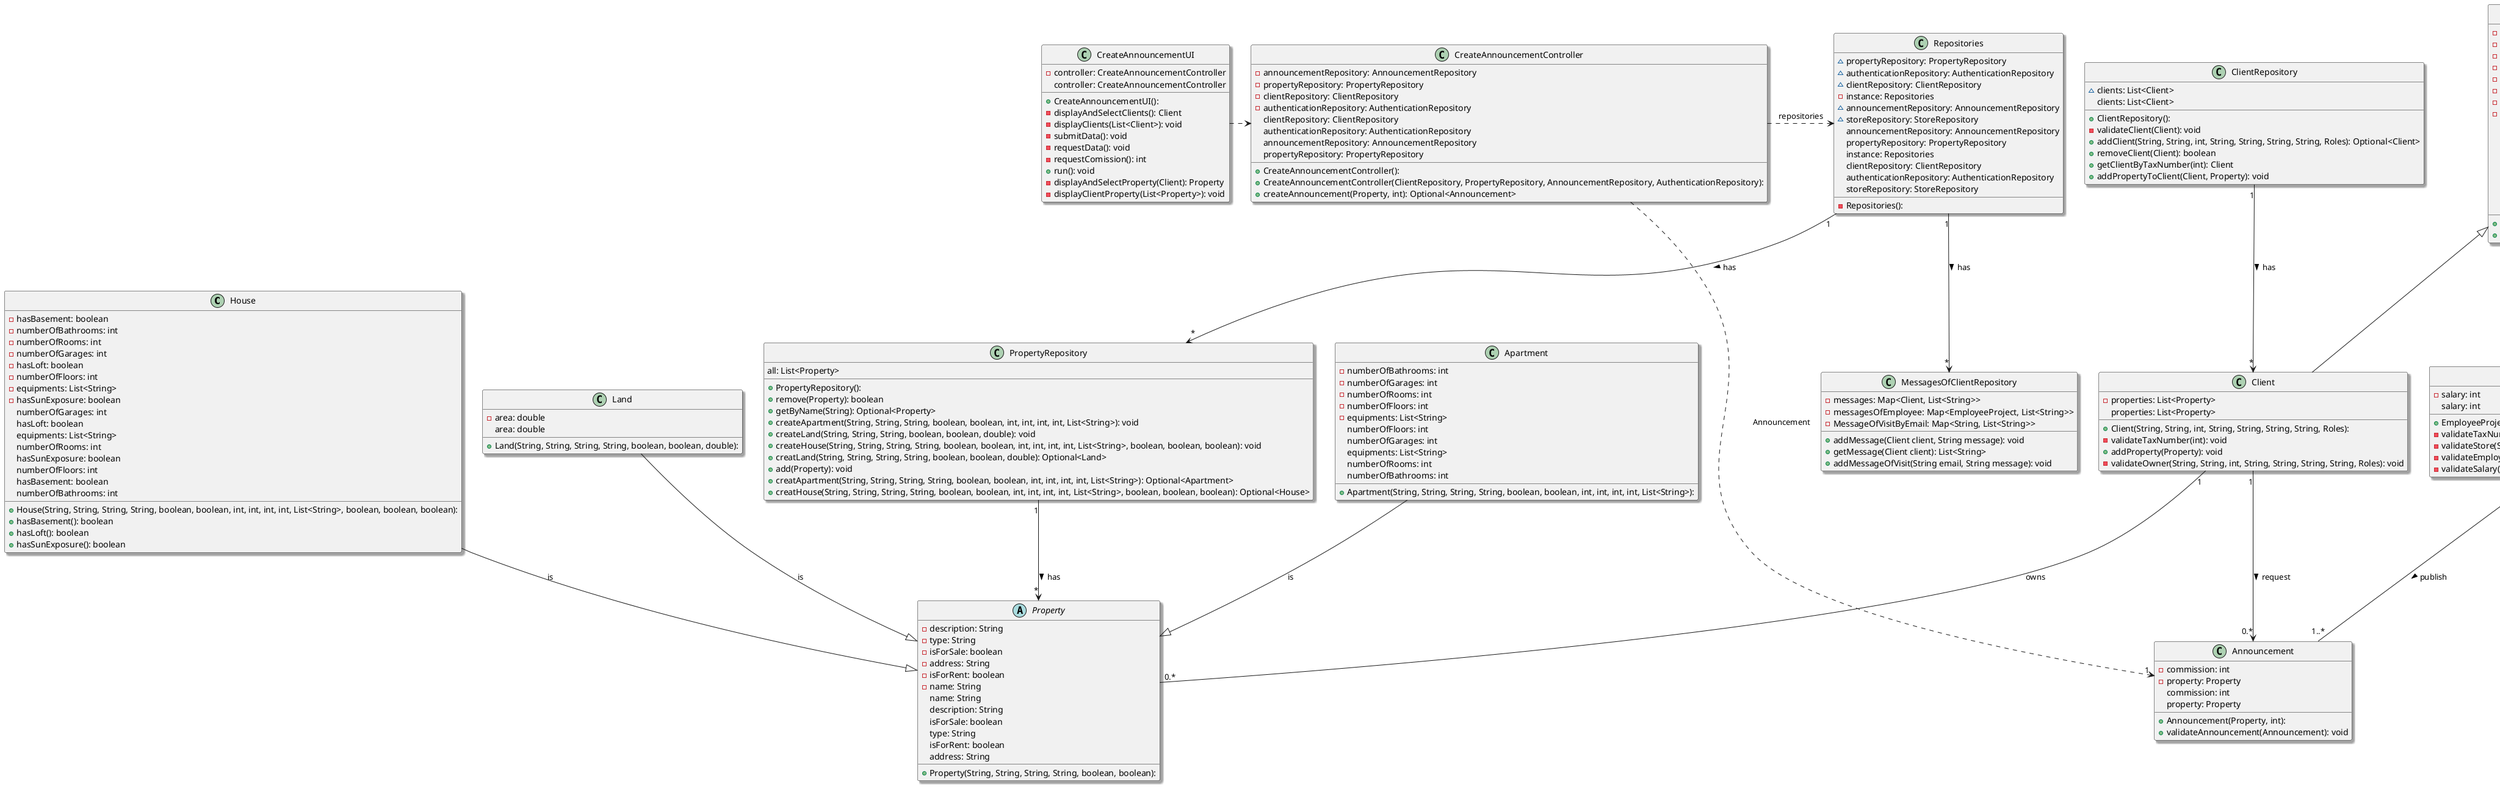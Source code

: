 @startuml
skinparam monochrome false
skinparam packageStyle rectangle
skinparam shadowing true
top to bottom direction

skinparam classAttributeIconSize "2"

class House{
  + House(String, String, String, String, boolean, boolean, int, int, int, int, List<String>, boolean, boolean, boolean):
  - hasBasement: boolean
  - numberOfBathrooms: int
  - numberOfRooms: int
  - numberOfGarages: int
  - hasLoft: boolean
  - numberOfFloors: int
  - equipments: List<String>
  - hasSunExposure: boolean
  + hasBasement(): boolean
  + hasLoft(): boolean
  + hasSunExposure(): boolean
   numberOfGarages: int
   hasLoft: boolean
   equipments: List<String>
   numberOfRooms: int
   hasSunExposure: boolean
   numberOfFloors: int
   hasBasement: boolean
   numberOfBathrooms: int
}
class Apartment{
  + Apartment(String, String, String, String, boolean, boolean, int, int, int, int, List<String>):
  - numberOfBathrooms: int
  - numberOfGarages: int
  - numberOfRooms: int
  - numberOfFloors: int
  - equipments: List<String>
   numberOfFloors: int
   numberOfGarages: int
   equipments: List<String>
   numberOfRooms: int
   numberOfBathrooms: int
}
class Land{
  + Land(String, String, String, String, boolean, boolean, double):
  - area: double
   area: double
}
abstract class Property {
  + Property(String, String, String, String, boolean, boolean):
  - description: String
  - type: String
  - isForSale: boolean
  - address: String
  - isForRent: boolean
  - name: String
   name: String
   description: String
   isForSale: boolean
   type: String
   isForRent: boolean
   address: String
}

class Repositories {
  - Repositories():
  ~ propertyRepository: PropertyRepository
  ~ authenticationRepository: AuthenticationRepository
  ~ clientRepository: ClientRepository
  - instance: Repositories
  ~ announcementRepository: AnnouncementRepository
  ~ storeRepository: StoreRepository
   announcementRepository: AnnouncementRepository
   propertyRepository: PropertyRepository
   instance: Repositories
   clientRepository: ClientRepository
   authenticationRepository: AuthenticationRepository
   storeRepository: StoreRepository
}
class CreateAnnouncementUI{
  + CreateAnnouncementUI():
  - controller: CreateAnnouncementController
  - displayAndSelectClients(): Client
  - displayClients(List<Client>): void
  - submitData(): void
  - requestData(): void
  - requestComission(): int
  + run(): void
  - displayAndSelectProperty(Client): Property
  - displayClientProperty(List<Property>): void
   controller: CreateAnnouncementController
}

class CreateAnnouncementController{
  + CreateAnnouncementController():
  + CreateAnnouncementController(ClientRepository, PropertyRepository, AnnouncementRepository, AuthenticationRepository):
  - announcementRepository: AnnouncementRepository
  - propertyRepository: PropertyRepository
  - clientRepository: ClientRepository
  - authenticationRepository: AuthenticationRepository
  + createAnnouncement(Property, int): Optional<Announcement>
   clientRepository: ClientRepository
   authenticationRepository: AuthenticationRepository
   announcementRepository: AnnouncementRepository
   propertyRepository: PropertyRepository
}
class PropertyRepository{
  + PropertyRepository():
  + remove(Property): boolean
  + getByName(String): Optional<Property>
  + createApartment(String, String, String, boolean, boolean, int, int, int, int, List<String>): void
  + createLand(String, String, String, boolean, boolean, double): void
  + createHouse(String, String, String, String, boolean, boolean, int, int, int, int, List<String>, boolean, boolean, boolean): void
  + creatLand(String, String, String, String, boolean, boolean, double): Optional<Land>
  + add(Property): void
  + creatApartment(String, String, String, String, boolean, boolean, int, int, int, int, List<String>): Optional<Apartment>
  + creatHouse(String, String, String, String, boolean, boolean, int, int, int, int, List<String>, boolean, boolean, boolean): Optional<House>
   all: List<Property>
}

class Client extends user{
  + Client(String, String, int, String, String, String, String, Roles):
  - properties: List<Property>
  - validateTaxNumber(int): void
  + addProperty(Property): void
  - validateOwner(String, String, int, String, String, String, String, Roles): void
   properties: List<Property>
}

class EmployeeProject extends user{
  + EmployeeProject(String, String, int, String, String, String, String, Roles[], int, Store):
  - salary: int
  - validateTaxNumber(int): void
  - validateStore(Store): void
  - validateEmployee(String, String, int, String, String, String, String, Roles[], int, Store): void
  - validateSalary(int): void
   salary: int
}

class user{
  + User(String, String, int, String, String, String, String, Roles):
  - phone: String
  - name: String
  - email: String
  - address: String
  - taxNumber: int
  - descptions: String
  - roles: Roles
  - password: String
  + toString(): String
   name: String
   password: String
   descptions: String
   email: String
   phone: String
   address: String
   roles: Roles
   taxNumber: int
}

enum roles{
  + Roles():
  + values(): Roles[]
  + valueOf(String): Roles
}

class Announcement{
  + Announcement(Property, int):
  - commission: int
  - property: Property
  + validateAnnouncement(Announcement): void
   commission: int
   property: Property
}

class ClientRepository{
  + ClientRepository():
  ~ clients: List<Client>
  - validateClient(Client): void
  + addClient(String, String, int, String, String, String, String, Roles): Optional<Client>
  + removeClient(Client): boolean
  + getClientByTaxNumber(int): Client
  + addPropertyToClient(Client, Property): void
   clients: List<Client>
}

class MessagesOfClientRepository {
  - messages: Map<Client, List<String>>
  - messagesOfEmployee: Map<EmployeeProject, List<String>>
  - MessageOfVisitByEmail: Map<String, List<String>>

  + addMessage(Client client, String message): void
  + getMessage(Client client): List<String>
  + addMessageOfVisit(String email, String message): void
}

CreateAnnouncementUI .> CreateAnnouncementController
CreateAnnouncementController .> Repositories : repositories
Repositories "1" --> "*" PropertyRepository : has >
PropertyRepository "1" --> "*" Property : has >
Repositories "1" --> "*" MessagesOfClientRepository : has >
House  --|>  Property  : is
Apartment  --|>  Property : is
Land  --|>  Property : is
Client "1"--"0.*" Property: owns
user "1"--"1..*" roles : has >
EmployeeProject "1"--"1..*" Announcement : publish >
CreateAnnouncementController ..> "1" Announcement : Announcement
ClientRepository "1" --> "*" Client : has >
Client "1" --> "0.*" Announcement : request >

@enduml